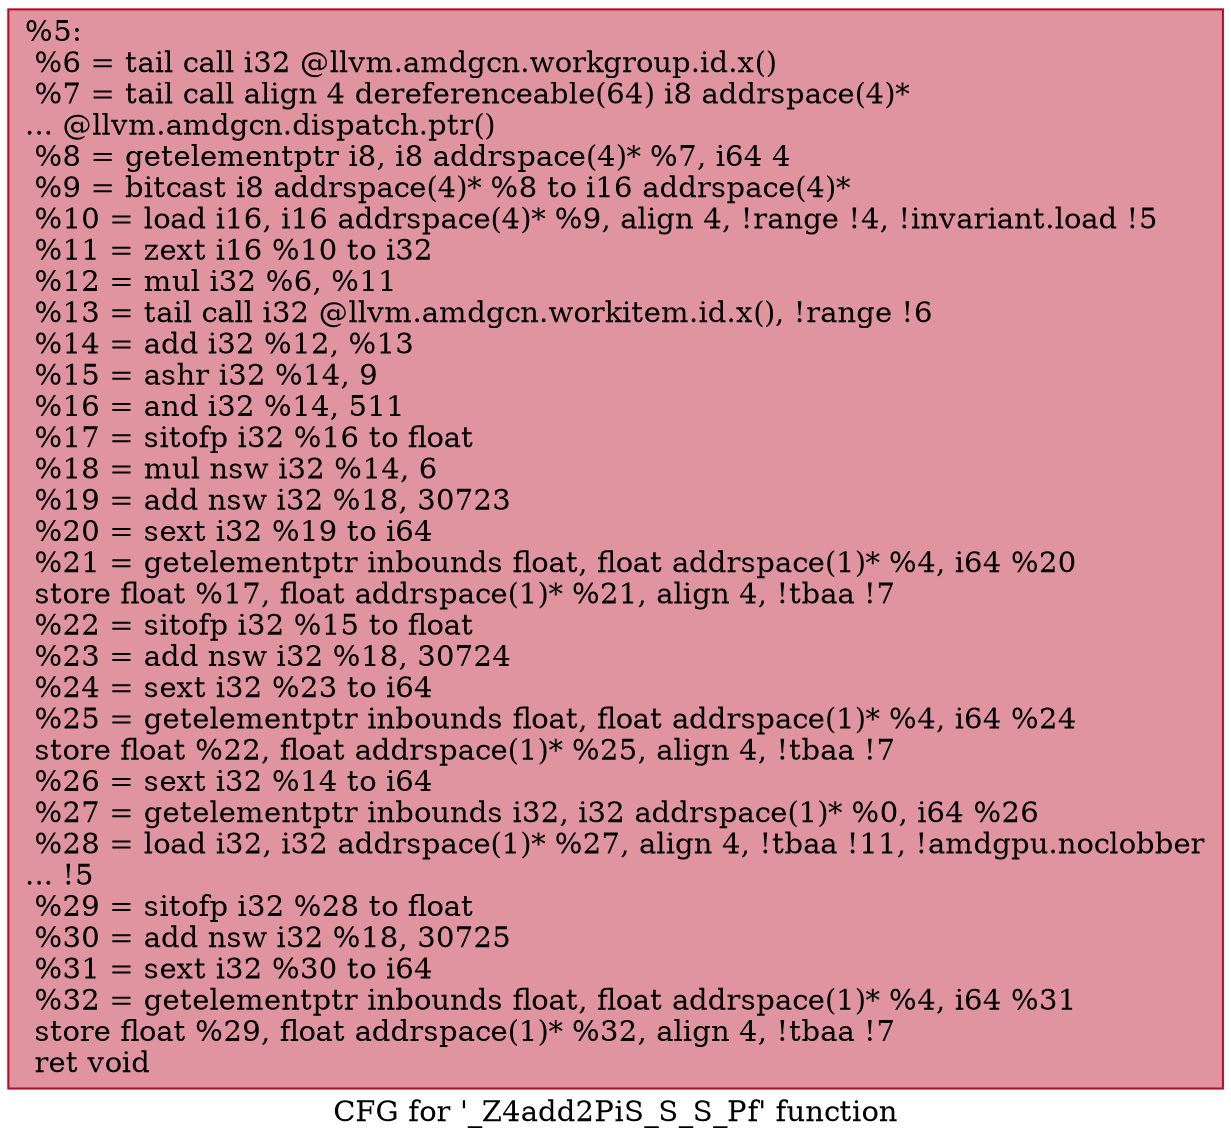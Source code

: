 digraph "CFG for '_Z4add2PiS_S_S_Pf' function" {
	label="CFG for '_Z4add2PiS_S_S_Pf' function";

	Node0x49452c0 [shape=record,color="#b70d28ff", style=filled, fillcolor="#b70d2870",label="{%5:\l  %6 = tail call i32 @llvm.amdgcn.workgroup.id.x()\l  %7 = tail call align 4 dereferenceable(64) i8 addrspace(4)*\l... @llvm.amdgcn.dispatch.ptr()\l  %8 = getelementptr i8, i8 addrspace(4)* %7, i64 4\l  %9 = bitcast i8 addrspace(4)* %8 to i16 addrspace(4)*\l  %10 = load i16, i16 addrspace(4)* %9, align 4, !range !4, !invariant.load !5\l  %11 = zext i16 %10 to i32\l  %12 = mul i32 %6, %11\l  %13 = tail call i32 @llvm.amdgcn.workitem.id.x(), !range !6\l  %14 = add i32 %12, %13\l  %15 = ashr i32 %14, 9\l  %16 = and i32 %14, 511\l  %17 = sitofp i32 %16 to float\l  %18 = mul nsw i32 %14, 6\l  %19 = add nsw i32 %18, 30723\l  %20 = sext i32 %19 to i64\l  %21 = getelementptr inbounds float, float addrspace(1)* %4, i64 %20\l  store float %17, float addrspace(1)* %21, align 4, !tbaa !7\l  %22 = sitofp i32 %15 to float\l  %23 = add nsw i32 %18, 30724\l  %24 = sext i32 %23 to i64\l  %25 = getelementptr inbounds float, float addrspace(1)* %4, i64 %24\l  store float %22, float addrspace(1)* %25, align 4, !tbaa !7\l  %26 = sext i32 %14 to i64\l  %27 = getelementptr inbounds i32, i32 addrspace(1)* %0, i64 %26\l  %28 = load i32, i32 addrspace(1)* %27, align 4, !tbaa !11, !amdgpu.noclobber\l... !5\l  %29 = sitofp i32 %28 to float\l  %30 = add nsw i32 %18, 30725\l  %31 = sext i32 %30 to i64\l  %32 = getelementptr inbounds float, float addrspace(1)* %4, i64 %31\l  store float %29, float addrspace(1)* %32, align 4, !tbaa !7\l  ret void\l}"];
}
